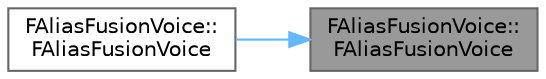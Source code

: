 digraph "FAliasFusionVoice::FAliasFusionVoice"
{
 // INTERACTIVE_SVG=YES
 // LATEX_PDF_SIZE
  bgcolor="transparent";
  edge [fontname=Helvetica,fontsize=10,labelfontname=Helvetica,labelfontsize=10];
  node [fontname=Helvetica,fontsize=10,shape=box,height=0.2,width=0.4];
  rankdir="RL";
  Node1 [id="Node000001",label="FAliasFusionVoice::\lFAliasFusionVoice",height=0.2,width=0.4,color="gray40", fillcolor="grey60", style="filled", fontcolor="black",tooltip=" "];
  Node1 -> Node2 [id="edge1_Node000001_Node000002",dir="back",color="steelblue1",style="solid",tooltip=" "];
  Node2 [id="Node000002",label="FAliasFusionVoice::\lFAliasFusionVoice",height=0.2,width=0.4,color="grey40", fillcolor="white", style="filled",URL="$de/db7/classFAliasFusionVoice.html#a906d8c3eed13982b71a589cbc7a96de4",tooltip=" "];
}
